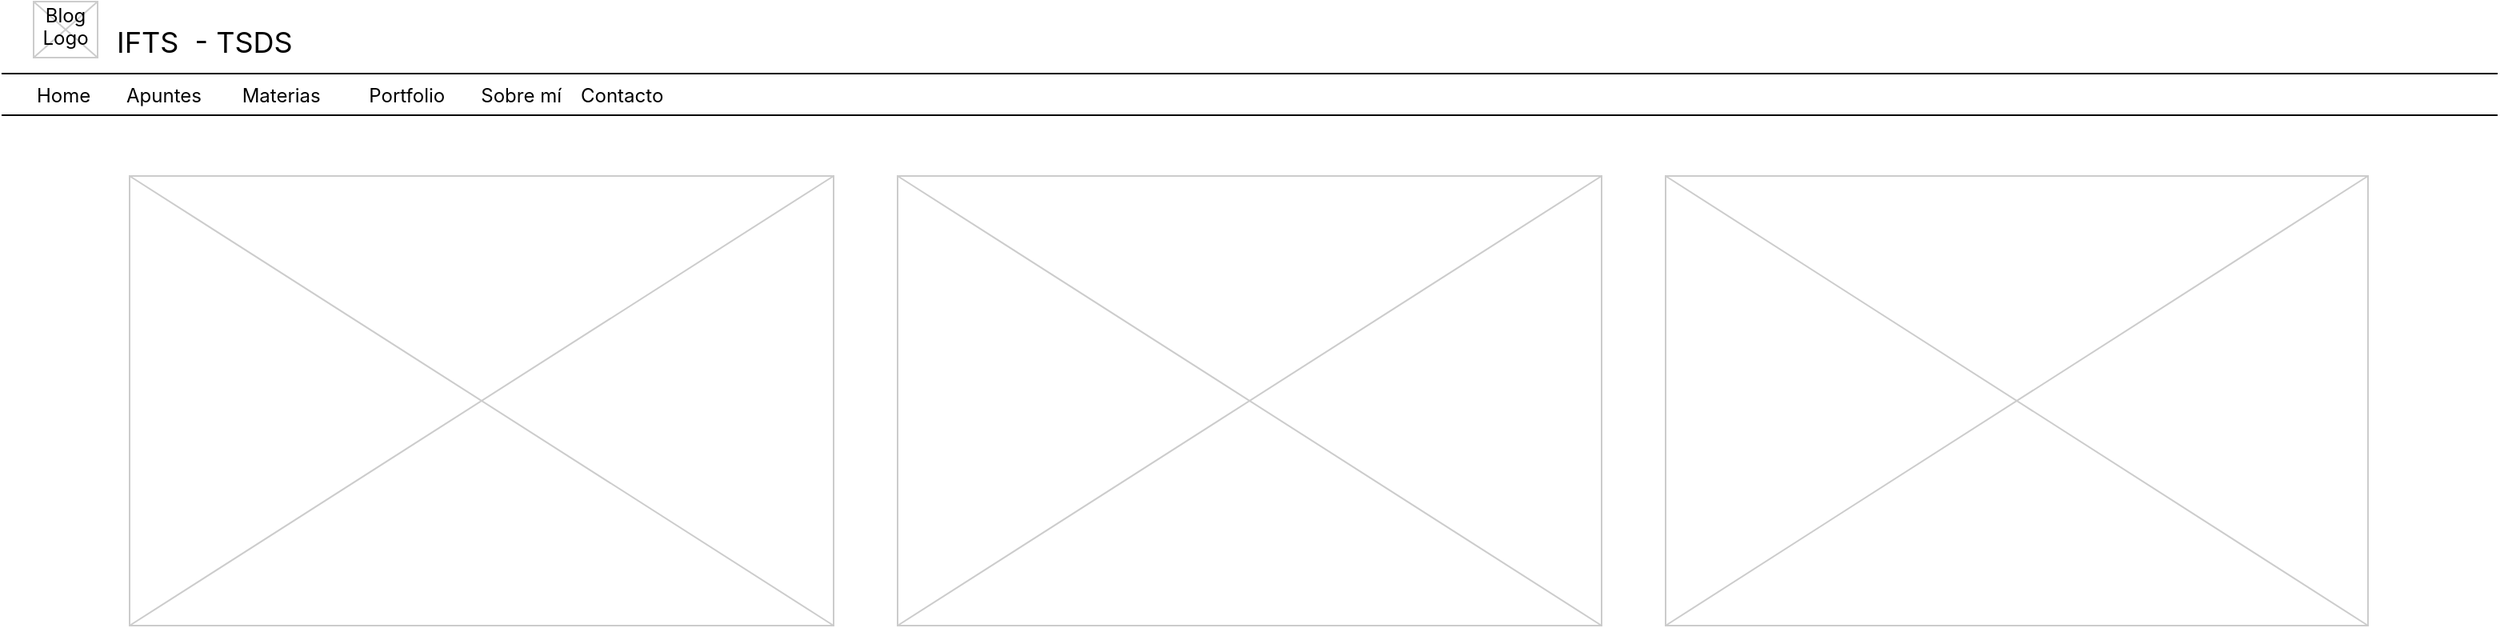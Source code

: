 <mxfile version="26.2.14">
  <diagram name="Page-1" id="2cc2dc42-3aac-f2a9-1cec-7a8b7cbee084">
    <mxGraphModel dx="1158" dy="638" grid="1" gridSize="10" guides="1" tooltips="1" connect="1" arrows="1" fold="1" page="1" pageScale="1" pageWidth="1560" pageHeight="1169" background="#ffffff" math="0" shadow="0">
      <root>
        <mxCell id="0" />
        <mxCell id="1" parent="0" />
        <mxCell id="B_T4yHWhb3k_PPkQXvsV-2" value="IFTS  - TSDS " style="text;spacingTop=-5;fontSize=18;fontStyle=0;fontFamily=Inter;fontSource=https%3A%2F%2Ffonts.googleapis.com%2Fcss%3Ffamily%3DInter;" vertex="1" parent="1">
          <mxGeometry x="70" y="23" width="230" height="20" as="geometry" />
        </mxCell>
        <mxCell id="B_T4yHWhb3k_PPkQXvsV-3" value="" style="line;strokeWidth=1" vertex="1" parent="1">
          <mxGeometry y="50" width="1560" height="10" as="geometry" />
        </mxCell>
        <mxCell id="B_T4yHWhb3k_PPkQXvsV-4" value="" style="verticalLabelPosition=bottom;verticalAlign=top;strokeWidth=1;shape=mxgraph.mockup.graphics.iconGrid;strokeColor=#CCCCCC;gridSize=1,1;fontFamily=Inter;fontSource=https%3A%2F%2Ffonts.googleapis.com%2Fcss%3Ffamily%3DInter;" vertex="1" parent="1">
          <mxGeometry x="20" y="10" width="40" height="35" as="geometry" />
        </mxCell>
        <mxCell id="B_T4yHWhb3k_PPkQXvsV-5" value="Blog &#xa;Logo" style="text;spacingTop=-5;align=center;fontFamily=Inter;fontSource=https%3A%2F%2Ffonts.googleapis.com%2Fcss%3Ffamily%3DInter;" vertex="1" parent="1">
          <mxGeometry x="20" y="10" width="40" height="40" as="geometry" />
        </mxCell>
        <mxCell id="B_T4yHWhb3k_PPkQXvsV-7" value="" style="line;strokeWidth=1" vertex="1" parent="1">
          <mxGeometry y="76" width="1560" height="10" as="geometry" />
        </mxCell>
        <mxCell id="B_T4yHWhb3k_PPkQXvsV-12" value="" style="group" vertex="1" connectable="0" parent="1">
          <mxGeometry x="20" y="60" width="414.003" height="20" as="geometry" />
        </mxCell>
        <mxCell id="B_T4yHWhb3k_PPkQXvsV-13" value="" style="group;flipH=0;fontFamily=Inter;fontSource=https%3A%2F%2Ffonts.googleapis.com%2Fcss%3Ffamily%3DInter;" vertex="1" connectable="0" parent="B_T4yHWhb3k_PPkQXvsV-12">
          <mxGeometry width="350" height="20" as="geometry" />
        </mxCell>
        <mxCell id="B_T4yHWhb3k_PPkQXvsV-14" value="Sobre mí" style="text;spacingTop=-5;fontFamily=Inter;fontSource=https%3A%2F%2Ffonts.googleapis.com%2Fcss%3Ffamily%3DInter;" vertex="1" parent="B_T4yHWhb3k_PPkQXvsV-13">
          <mxGeometry x="277.667" width="70" height="20" as="geometry" />
        </mxCell>
        <mxCell id="B_T4yHWhb3k_PPkQXvsV-15" value="Portfolio" style="text;spacingTop=-5;fontFamily=Inter;fontSource=https%3A%2F%2Ffonts.googleapis.com%2Fcss%3Ffamily%3DInter;" vertex="1" parent="B_T4yHWhb3k_PPkQXvsV-13">
          <mxGeometry x="207.664" width="47.742" height="20" as="geometry" />
        </mxCell>
        <mxCell id="B_T4yHWhb3k_PPkQXvsV-16" value="" style="group;fontFamily=Inter;fontSource=https%3A%2F%2Ffonts.googleapis.com%2Fcss%3Ffamily%3DInter;" vertex="1" connectable="0" parent="B_T4yHWhb3k_PPkQXvsV-13">
          <mxGeometry width="198.333" height="20" as="geometry" />
        </mxCell>
        <mxCell id="B_T4yHWhb3k_PPkQXvsV-17" value="Home" style="text;spacingTop=-5;fontFamily=Inter;fontSource=https%3A%2F%2Ffonts.googleapis.com%2Fcss%3Ffamily%3DInter;" vertex="1" parent="B_T4yHWhb3k_PPkQXvsV-16">
          <mxGeometry width="35" height="20" as="geometry" />
        </mxCell>
        <mxCell id="B_T4yHWhb3k_PPkQXvsV-18" value="Materias" style="text;spacingTop=-5;fontFamily=Inter;fontSource=https%3A%2F%2Ffonts.googleapis.com%2Fcss%3Ffamily%3DInter;" vertex="1" parent="B_T4yHWhb3k_PPkQXvsV-16">
          <mxGeometry x="128.336" width="51.393" height="20" as="geometry" />
        </mxCell>
        <mxCell id="B_T4yHWhb3k_PPkQXvsV-19" value="Apuntes" style="text;spacingTop=-5;fontFamily=Inter;fontSource=https%3A%2F%2Ffonts.googleapis.com%2Fcss%3Ffamily%3DInter;" vertex="1" parent="B_T4yHWhb3k_PPkQXvsV-16">
          <mxGeometry x="56" width="48.054" height="20" as="geometry" />
        </mxCell>
        <mxCell id="B_T4yHWhb3k_PPkQXvsV-20" value="Contacto" style="text;spacingTop=-5;fontFamily=Inter;fontSource=https%3A%2F%2Ffonts.googleapis.com%2Fcss%3Ffamily%3DInter;" vertex="1" parent="B_T4yHWhb3k_PPkQXvsV-12">
          <mxGeometry x="340.003" width="74" height="20" as="geometry" />
        </mxCell>
        <mxCell id="B_T4yHWhb3k_PPkQXvsV-27" value="" style="verticalLabelPosition=bottom;verticalAlign=top;strokeWidth=1;shape=mxgraph.mockup.graphics.iconGrid;strokeColor=#CCCCCC;gridSize=1,1;fontSize=18;" vertex="1" parent="1">
          <mxGeometry x="1040" y="119" width="439" height="281" as="geometry" />
        </mxCell>
        <mxCell id="B_T4yHWhb3k_PPkQXvsV-29" value="" style="verticalLabelPosition=bottom;verticalAlign=top;strokeWidth=1;shape=mxgraph.mockup.graphics.iconGrid;strokeColor=#CCCCCC;gridSize=1,1;fontSize=18;" vertex="1" parent="1">
          <mxGeometry x="80" y="119" width="440" height="281" as="geometry" />
        </mxCell>
        <mxCell id="B_T4yHWhb3k_PPkQXvsV-30" value="" style="verticalLabelPosition=bottom;verticalAlign=top;strokeWidth=1;shape=mxgraph.mockup.graphics.iconGrid;strokeColor=#CCCCCC;gridSize=1,1;fontSize=18;" vertex="1" parent="1">
          <mxGeometry x="560" y="119" width="440" height="281" as="geometry" />
        </mxCell>
      </root>
    </mxGraphModel>
  </diagram>
</mxfile>
